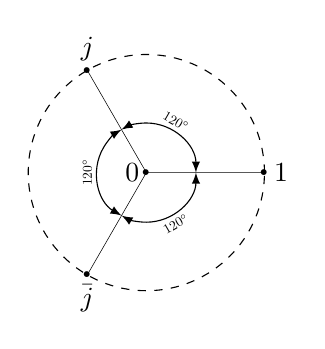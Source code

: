 \begin{tikzpicture}[z={(35:1)},>=latex, scale=1.5]
	\path
		(0,0) coordinate (0) node[scale=2]{.} node[left=-1pt]{$0$}
		(0:1) coordinate (1) node[scale=2]{.} node[right]{$1$}
		(120:1) coordinate (j) node[scale=2]{.} node[above]{$j$}
		(-120:1) coordinate (jb) node[scale=2]{.} node[below]{$\bar{j}$}
	;
	\draw[dashed, shorten <=-2cm, shorten >=-2cm] circle(1);
	\draw[very thin]
		(0,0) -- (1)
		(0,0) -- (j)
		(0,0) -- (jb)
	;
	\draw[latex-latex] (0:.42) arc(0:120:.42) node[pos=.5,above,sloped,scale=.49]{$120^{\circ}$};
	\draw[latex-latex] (240:.42) arc(240:120:.42) node[pos=.5,above,sloped,scale=.49]{$120^{\circ}$};
	\draw[latex-latex] (0:.42) arc(0:-120:.42) node[pos=.5,below,sloped,scale=.49]{$120^{\circ}$};
\end{tikzpicture}
